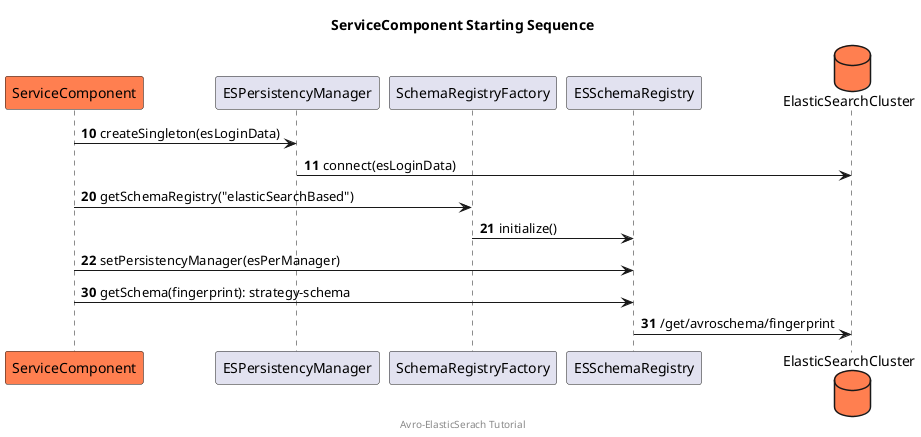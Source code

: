 @startuml
participant ServiceComponent order 10 #coral
participant ESPersistencyManager order 20
participant SchemaRegistryFactory order 30
participant ESSchemaRegistry order 40
database ElasticSearchCluster order 100  #coral

title "ServiceComponent Starting Sequence"
footer "Avro-ElasticSerach Tutorial"

autonumber 10
ServiceComponent -> ESPersistencyManager: createSingleton(esLoginData)
ESPersistencyManager -> ElasticSearchCluster: connect(esLoginData)

autonumber 20
ServiceComponent -> SchemaRegistryFactory: getSchemaRegistry("elasticSearchBased")
SchemaRegistryFactory -> ESSchemaRegistry: initialize()
ServiceComponent -> ESSchemaRegistry: setPersistencyManager(esPerManager)

autonumber 30
ServiceComponent -> ESSchemaRegistry: getSchema(fingerprint): strategy-schema
ESSchemaRegistry -> ElasticSearchCluster: /get/avroschema/fingerprint

@enduml